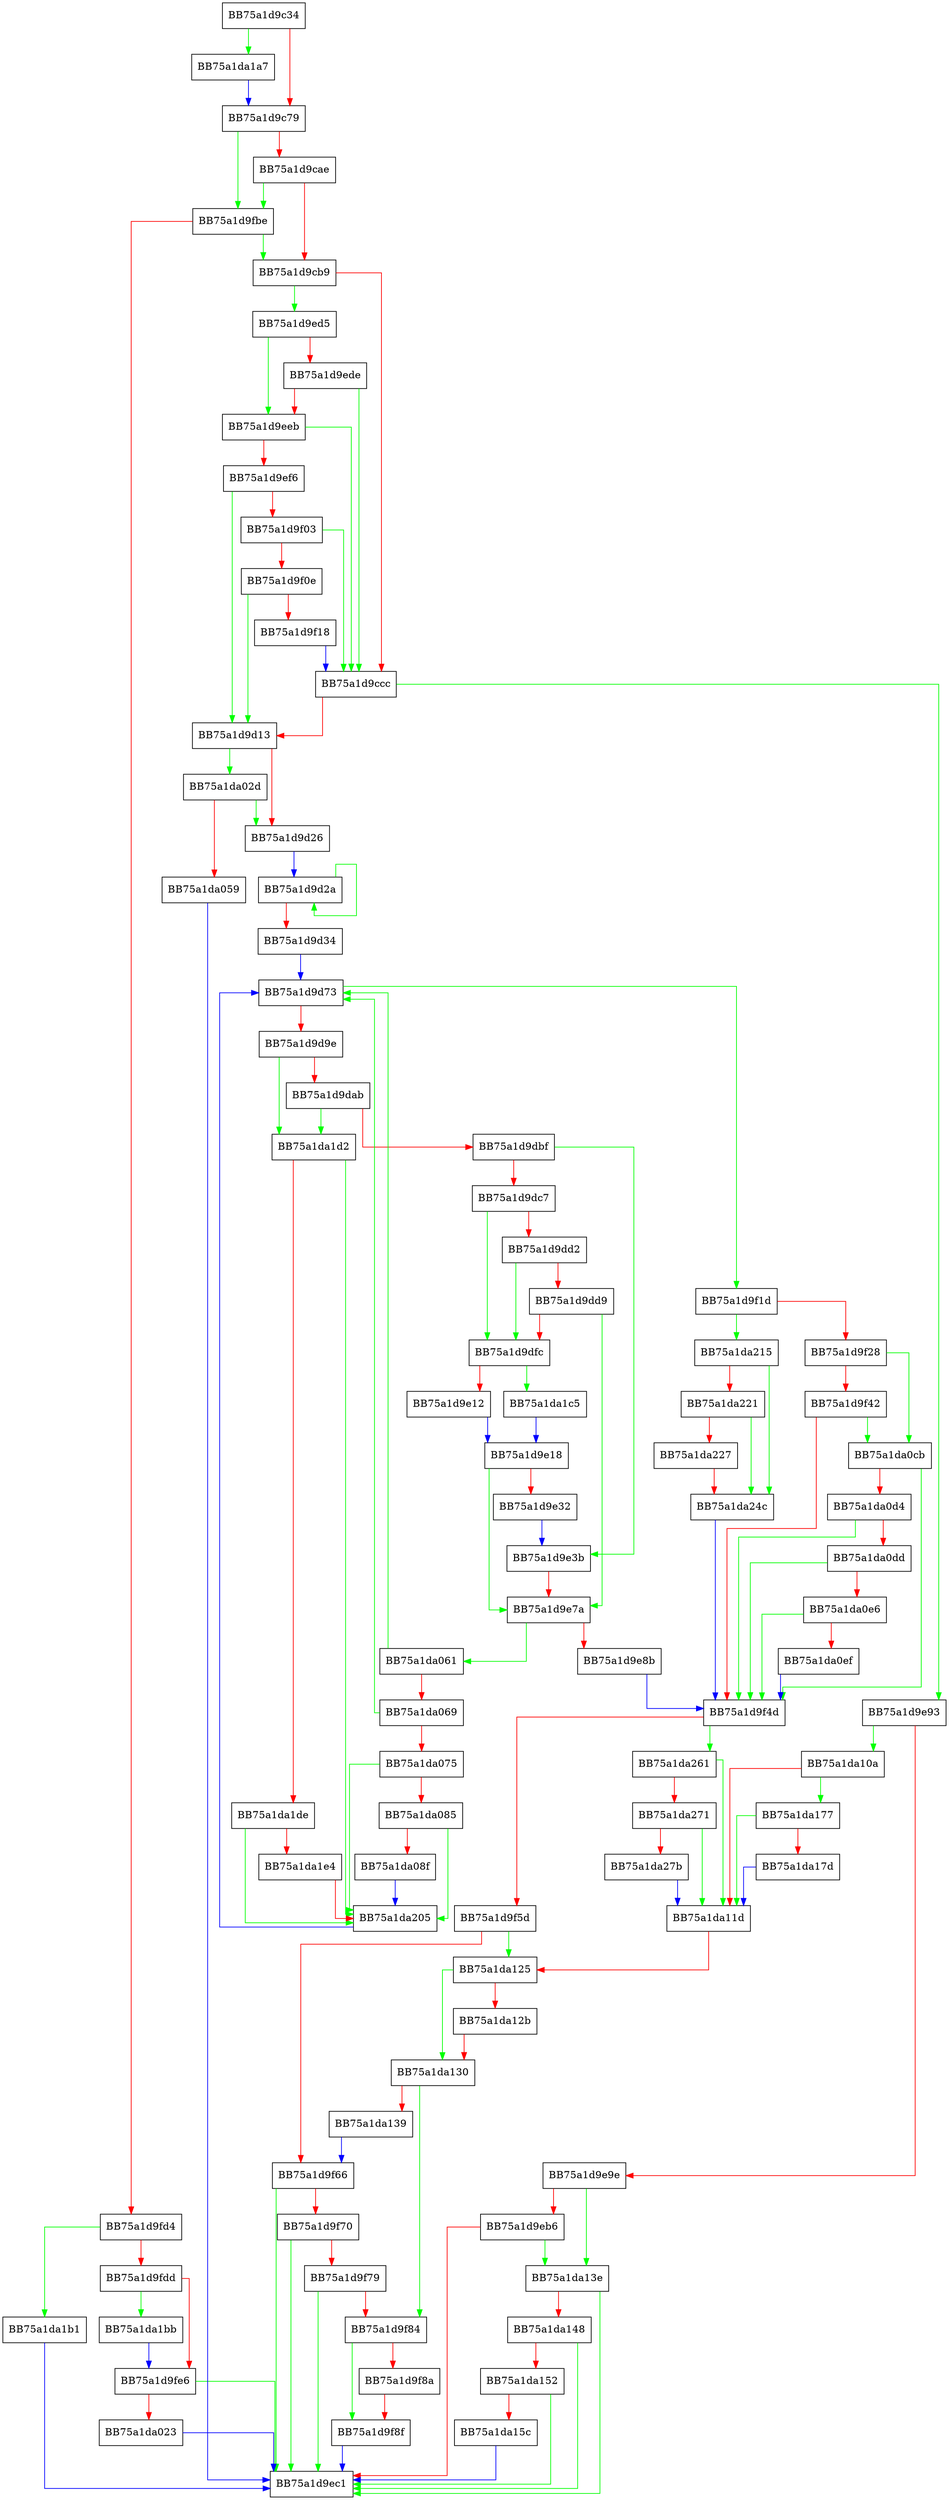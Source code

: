 digraph ScanExpanded {
  node [shape="box"];
  graph [splines=ortho];
  BB75a1d9c34 -> BB75a1da1a7 [color="green"];
  BB75a1d9c34 -> BB75a1d9c79 [color="red"];
  BB75a1d9c79 -> BB75a1d9fbe [color="green"];
  BB75a1d9c79 -> BB75a1d9cae [color="red"];
  BB75a1d9cae -> BB75a1d9fbe [color="green"];
  BB75a1d9cae -> BB75a1d9cb9 [color="red"];
  BB75a1d9cb9 -> BB75a1d9ed5 [color="green"];
  BB75a1d9cb9 -> BB75a1d9ccc [color="red"];
  BB75a1d9ccc -> BB75a1d9e93 [color="green"];
  BB75a1d9ccc -> BB75a1d9d13 [color="red"];
  BB75a1d9d13 -> BB75a1da02d [color="green"];
  BB75a1d9d13 -> BB75a1d9d26 [color="red"];
  BB75a1d9d26 -> BB75a1d9d2a [color="blue"];
  BB75a1d9d2a -> BB75a1d9d2a [color="green"];
  BB75a1d9d2a -> BB75a1d9d34 [color="red"];
  BB75a1d9d34 -> BB75a1d9d73 [color="blue"];
  BB75a1d9d73 -> BB75a1d9f1d [color="green"];
  BB75a1d9d73 -> BB75a1d9d9e [color="red"];
  BB75a1d9d9e -> BB75a1da1d2 [color="green"];
  BB75a1d9d9e -> BB75a1d9dab [color="red"];
  BB75a1d9dab -> BB75a1da1d2 [color="green"];
  BB75a1d9dab -> BB75a1d9dbf [color="red"];
  BB75a1d9dbf -> BB75a1d9e3b [color="green"];
  BB75a1d9dbf -> BB75a1d9dc7 [color="red"];
  BB75a1d9dc7 -> BB75a1d9dfc [color="green"];
  BB75a1d9dc7 -> BB75a1d9dd2 [color="red"];
  BB75a1d9dd2 -> BB75a1d9dfc [color="green"];
  BB75a1d9dd2 -> BB75a1d9dd9 [color="red"];
  BB75a1d9dd9 -> BB75a1d9e7a [color="green"];
  BB75a1d9dd9 -> BB75a1d9dfc [color="red"];
  BB75a1d9dfc -> BB75a1da1c5 [color="green"];
  BB75a1d9dfc -> BB75a1d9e12 [color="red"];
  BB75a1d9e12 -> BB75a1d9e18 [color="blue"];
  BB75a1d9e18 -> BB75a1d9e7a [color="green"];
  BB75a1d9e18 -> BB75a1d9e32 [color="red"];
  BB75a1d9e32 -> BB75a1d9e3b [color="blue"];
  BB75a1d9e3b -> BB75a1d9e7a [color="red"];
  BB75a1d9e7a -> BB75a1da061 [color="green"];
  BB75a1d9e7a -> BB75a1d9e8b [color="red"];
  BB75a1d9e8b -> BB75a1d9f4d [color="blue"];
  BB75a1d9e93 -> BB75a1da10a [color="green"];
  BB75a1d9e93 -> BB75a1d9e9e [color="red"];
  BB75a1d9e9e -> BB75a1da13e [color="green"];
  BB75a1d9e9e -> BB75a1d9eb6 [color="red"];
  BB75a1d9eb6 -> BB75a1da13e [color="green"];
  BB75a1d9eb6 -> BB75a1d9ec1 [color="red"];
  BB75a1d9ed5 -> BB75a1d9eeb [color="green"];
  BB75a1d9ed5 -> BB75a1d9ede [color="red"];
  BB75a1d9ede -> BB75a1d9ccc [color="green"];
  BB75a1d9ede -> BB75a1d9eeb [color="red"];
  BB75a1d9eeb -> BB75a1d9ccc [color="green"];
  BB75a1d9eeb -> BB75a1d9ef6 [color="red"];
  BB75a1d9ef6 -> BB75a1d9d13 [color="green"];
  BB75a1d9ef6 -> BB75a1d9f03 [color="red"];
  BB75a1d9f03 -> BB75a1d9ccc [color="green"];
  BB75a1d9f03 -> BB75a1d9f0e [color="red"];
  BB75a1d9f0e -> BB75a1d9d13 [color="green"];
  BB75a1d9f0e -> BB75a1d9f18 [color="red"];
  BB75a1d9f18 -> BB75a1d9ccc [color="blue"];
  BB75a1d9f1d -> BB75a1da215 [color="green"];
  BB75a1d9f1d -> BB75a1d9f28 [color="red"];
  BB75a1d9f28 -> BB75a1da0cb [color="green"];
  BB75a1d9f28 -> BB75a1d9f42 [color="red"];
  BB75a1d9f42 -> BB75a1da0cb [color="green"];
  BB75a1d9f42 -> BB75a1d9f4d [color="red"];
  BB75a1d9f4d -> BB75a1da261 [color="green"];
  BB75a1d9f4d -> BB75a1d9f5d [color="red"];
  BB75a1d9f5d -> BB75a1da125 [color="green"];
  BB75a1d9f5d -> BB75a1d9f66 [color="red"];
  BB75a1d9f66 -> BB75a1d9ec1 [color="green"];
  BB75a1d9f66 -> BB75a1d9f70 [color="red"];
  BB75a1d9f70 -> BB75a1d9ec1 [color="green"];
  BB75a1d9f70 -> BB75a1d9f79 [color="red"];
  BB75a1d9f79 -> BB75a1d9ec1 [color="green"];
  BB75a1d9f79 -> BB75a1d9f84 [color="red"];
  BB75a1d9f84 -> BB75a1d9f8f [color="green"];
  BB75a1d9f84 -> BB75a1d9f8a [color="red"];
  BB75a1d9f8a -> BB75a1d9f8f [color="red"];
  BB75a1d9f8f -> BB75a1d9ec1 [color="blue"];
  BB75a1d9fbe -> BB75a1d9cb9 [color="green"];
  BB75a1d9fbe -> BB75a1d9fd4 [color="red"];
  BB75a1d9fd4 -> BB75a1da1b1 [color="green"];
  BB75a1d9fd4 -> BB75a1d9fdd [color="red"];
  BB75a1d9fdd -> BB75a1da1bb [color="green"];
  BB75a1d9fdd -> BB75a1d9fe6 [color="red"];
  BB75a1d9fe6 -> BB75a1d9ec1 [color="green"];
  BB75a1d9fe6 -> BB75a1da023 [color="red"];
  BB75a1da023 -> BB75a1d9ec1 [color="blue"];
  BB75a1da02d -> BB75a1d9d26 [color="green"];
  BB75a1da02d -> BB75a1da059 [color="red"];
  BB75a1da059 -> BB75a1d9ec1 [color="blue"];
  BB75a1da061 -> BB75a1d9d73 [color="green"];
  BB75a1da061 -> BB75a1da069 [color="red"];
  BB75a1da069 -> BB75a1d9d73 [color="green"];
  BB75a1da069 -> BB75a1da075 [color="red"];
  BB75a1da075 -> BB75a1da205 [color="green"];
  BB75a1da075 -> BB75a1da085 [color="red"];
  BB75a1da085 -> BB75a1da205 [color="green"];
  BB75a1da085 -> BB75a1da08f [color="red"];
  BB75a1da08f -> BB75a1da205 [color="blue"];
  BB75a1da0cb -> BB75a1d9f4d [color="green"];
  BB75a1da0cb -> BB75a1da0d4 [color="red"];
  BB75a1da0d4 -> BB75a1d9f4d [color="green"];
  BB75a1da0d4 -> BB75a1da0dd [color="red"];
  BB75a1da0dd -> BB75a1d9f4d [color="green"];
  BB75a1da0dd -> BB75a1da0e6 [color="red"];
  BB75a1da0e6 -> BB75a1d9f4d [color="green"];
  BB75a1da0e6 -> BB75a1da0ef [color="red"];
  BB75a1da0ef -> BB75a1d9f4d [color="blue"];
  BB75a1da10a -> BB75a1da177 [color="green"];
  BB75a1da10a -> BB75a1da11d [color="red"];
  BB75a1da11d -> BB75a1da125 [color="red"];
  BB75a1da125 -> BB75a1da130 [color="green"];
  BB75a1da125 -> BB75a1da12b [color="red"];
  BB75a1da12b -> BB75a1da130 [color="red"];
  BB75a1da130 -> BB75a1d9f84 [color="green"];
  BB75a1da130 -> BB75a1da139 [color="red"];
  BB75a1da139 -> BB75a1d9f66 [color="blue"];
  BB75a1da13e -> BB75a1d9ec1 [color="green"];
  BB75a1da13e -> BB75a1da148 [color="red"];
  BB75a1da148 -> BB75a1d9ec1 [color="green"];
  BB75a1da148 -> BB75a1da152 [color="red"];
  BB75a1da152 -> BB75a1d9ec1 [color="green"];
  BB75a1da152 -> BB75a1da15c [color="red"];
  BB75a1da15c -> BB75a1d9ec1 [color="blue"];
  BB75a1da177 -> BB75a1da11d [color="green"];
  BB75a1da177 -> BB75a1da17d [color="red"];
  BB75a1da17d -> BB75a1da11d [color="blue"];
  BB75a1da1a7 -> BB75a1d9c79 [color="blue"];
  BB75a1da1b1 -> BB75a1d9ec1 [color="blue"];
  BB75a1da1bb -> BB75a1d9fe6 [color="blue"];
  BB75a1da1c5 -> BB75a1d9e18 [color="blue"];
  BB75a1da1d2 -> BB75a1da205 [color="green"];
  BB75a1da1d2 -> BB75a1da1de [color="red"];
  BB75a1da1de -> BB75a1da205 [color="green"];
  BB75a1da1de -> BB75a1da1e4 [color="red"];
  BB75a1da1e4 -> BB75a1da205 [color="red"];
  BB75a1da205 -> BB75a1d9d73 [color="blue"];
  BB75a1da215 -> BB75a1da24c [color="green"];
  BB75a1da215 -> BB75a1da221 [color="red"];
  BB75a1da221 -> BB75a1da24c [color="green"];
  BB75a1da221 -> BB75a1da227 [color="red"];
  BB75a1da227 -> BB75a1da24c [color="red"];
  BB75a1da24c -> BB75a1d9f4d [color="blue"];
  BB75a1da261 -> BB75a1da11d [color="green"];
  BB75a1da261 -> BB75a1da271 [color="red"];
  BB75a1da271 -> BB75a1da11d [color="green"];
  BB75a1da271 -> BB75a1da27b [color="red"];
  BB75a1da27b -> BB75a1da11d [color="blue"];
}